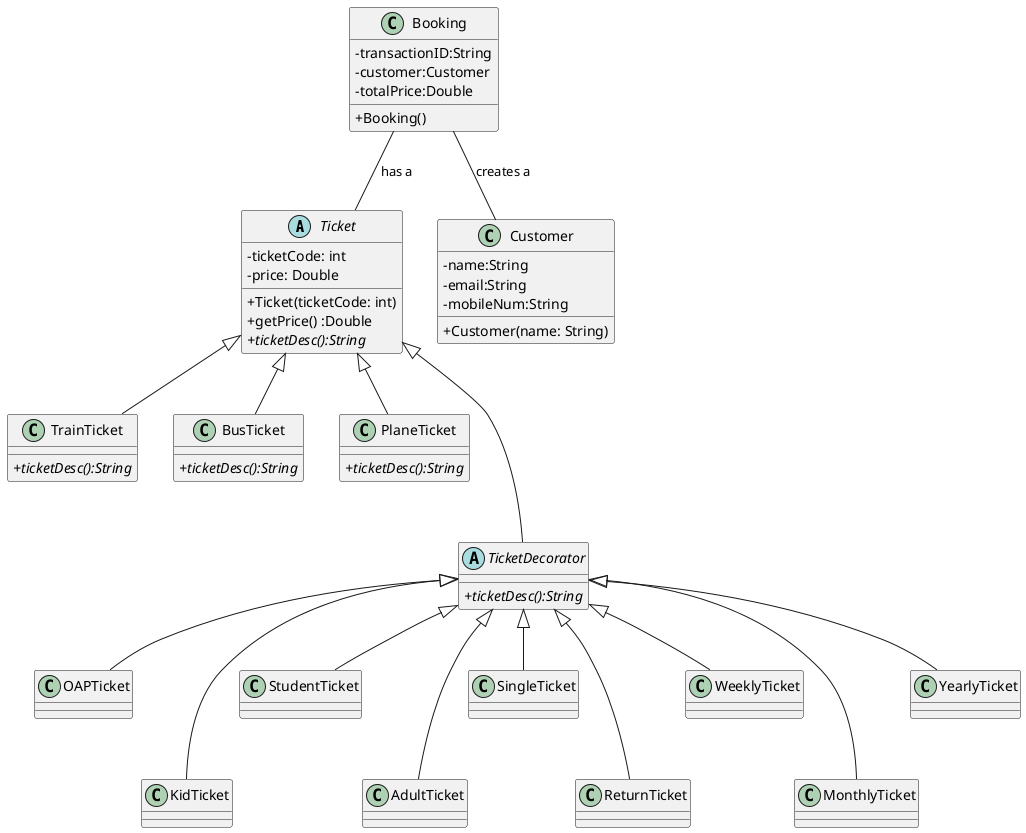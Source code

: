 @startuml
skinparam classAttributeIconSize 0
abstract class Ticket{
-ticketCode: int
-price: Double

+Ticket(ticketCode: int)
+getPrice() :Double
+{abstract} ticketDesc():String

}
class TrainTicket{
+{abstract} ticketDesc():String
}

class BusTicket{
+{abstract} ticketDesc():String
}

class PlaneTicket{
+{abstract} ticketDesc():String
}

abstract class TicketDecorator{
+{abstract} ticketDesc():String
}

class Customer{
-name:String
-email:String
-mobileNum:String
+Customer(name: String)
}

class Booking{
-transactionID:String
-customer:Customer
-totalPrice:Double
+Booking()
}

Booking -- Ticket : has a
Booking -- Customer : creates a

Ticket <|-- BusTicket
Ticket <|-- TrainTicket
Ticket <|-- PlaneTicket
Ticket <|--- TicketDecorator
TicketDecorator <|-- OAPTicket
TicketDecorator <|--- KidTicket
TicketDecorator <|-- StudentTicket
TicketDecorator <|--- AdultTicket
TicketDecorator <|-- SingleTicket
TicketDecorator <|--- ReturnTicket
TicketDecorator <|-- WeeklyTicket
TicketDecorator <|--- MonthlyTicket
TicketDecorator <|-- YearlyTicket







@enduml